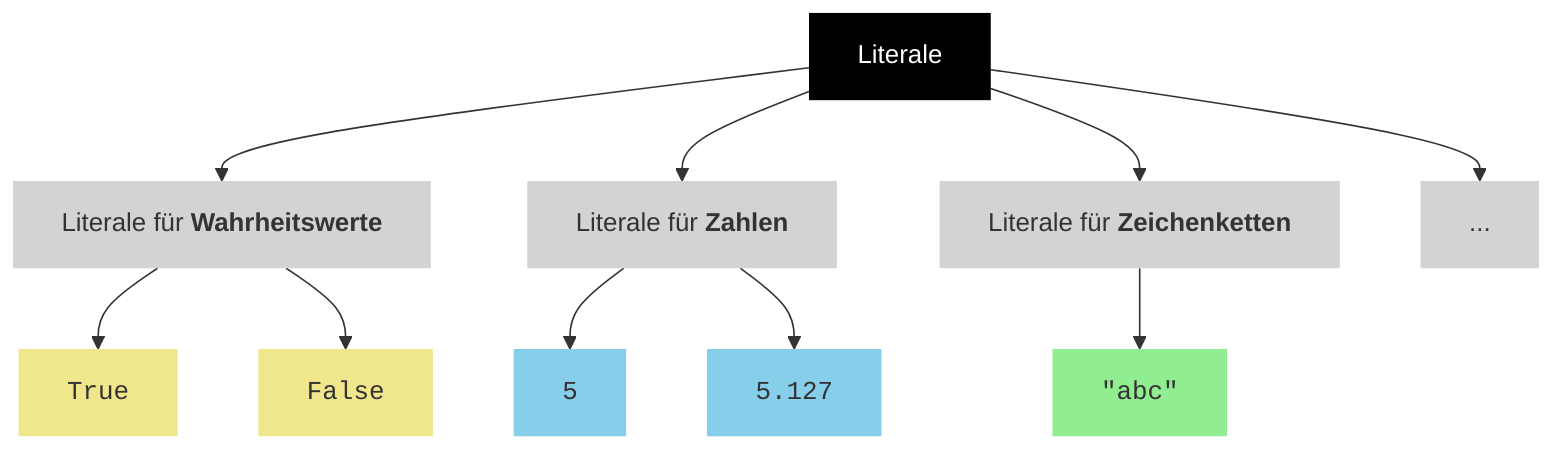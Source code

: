 flowchart

    Literale

    Literale --> Boolsch["Literale für <b>Wahrheitswerte</b>"]
    Literale --> Numerisch["Literale für <b>Zahlen</b>"]
    Literale --> Zeichenketten["Literale für <b>Zeichenketten</b>"]
    Literale --> Weitere["..."]

    Boolsch --> True["<code>True</code>"]
    Boolsch --> False["<code>False</code>"]

    Numerisch --> Ganz["<code>5</code>"]
    Numerisch --> Bruch["<code>5.127</code>"]

    Zeichenketten --> String["<code>&quot;abc&quot;</code>"]

    style Literale fill:black,color:white,stroke-width:0px

    style Boolsch fill:lightgray,stroke-width:0px
    style Numerisch fill:lightgray,stroke-width:0px
    style Zeichenketten fill:lightgray,stroke-width:0px
    style Weitere fill:lightgray,stroke-width:0px

    style True fill:khaki,stroke-width:0px
    style False fill:khaki,stroke-width:0px
    
    style Ganz fill:skyblue,stroke-width:0px
    style Bruch fill:skyblue,stroke-width:0px

    style String fill:lightgreen,stroke-width:0px